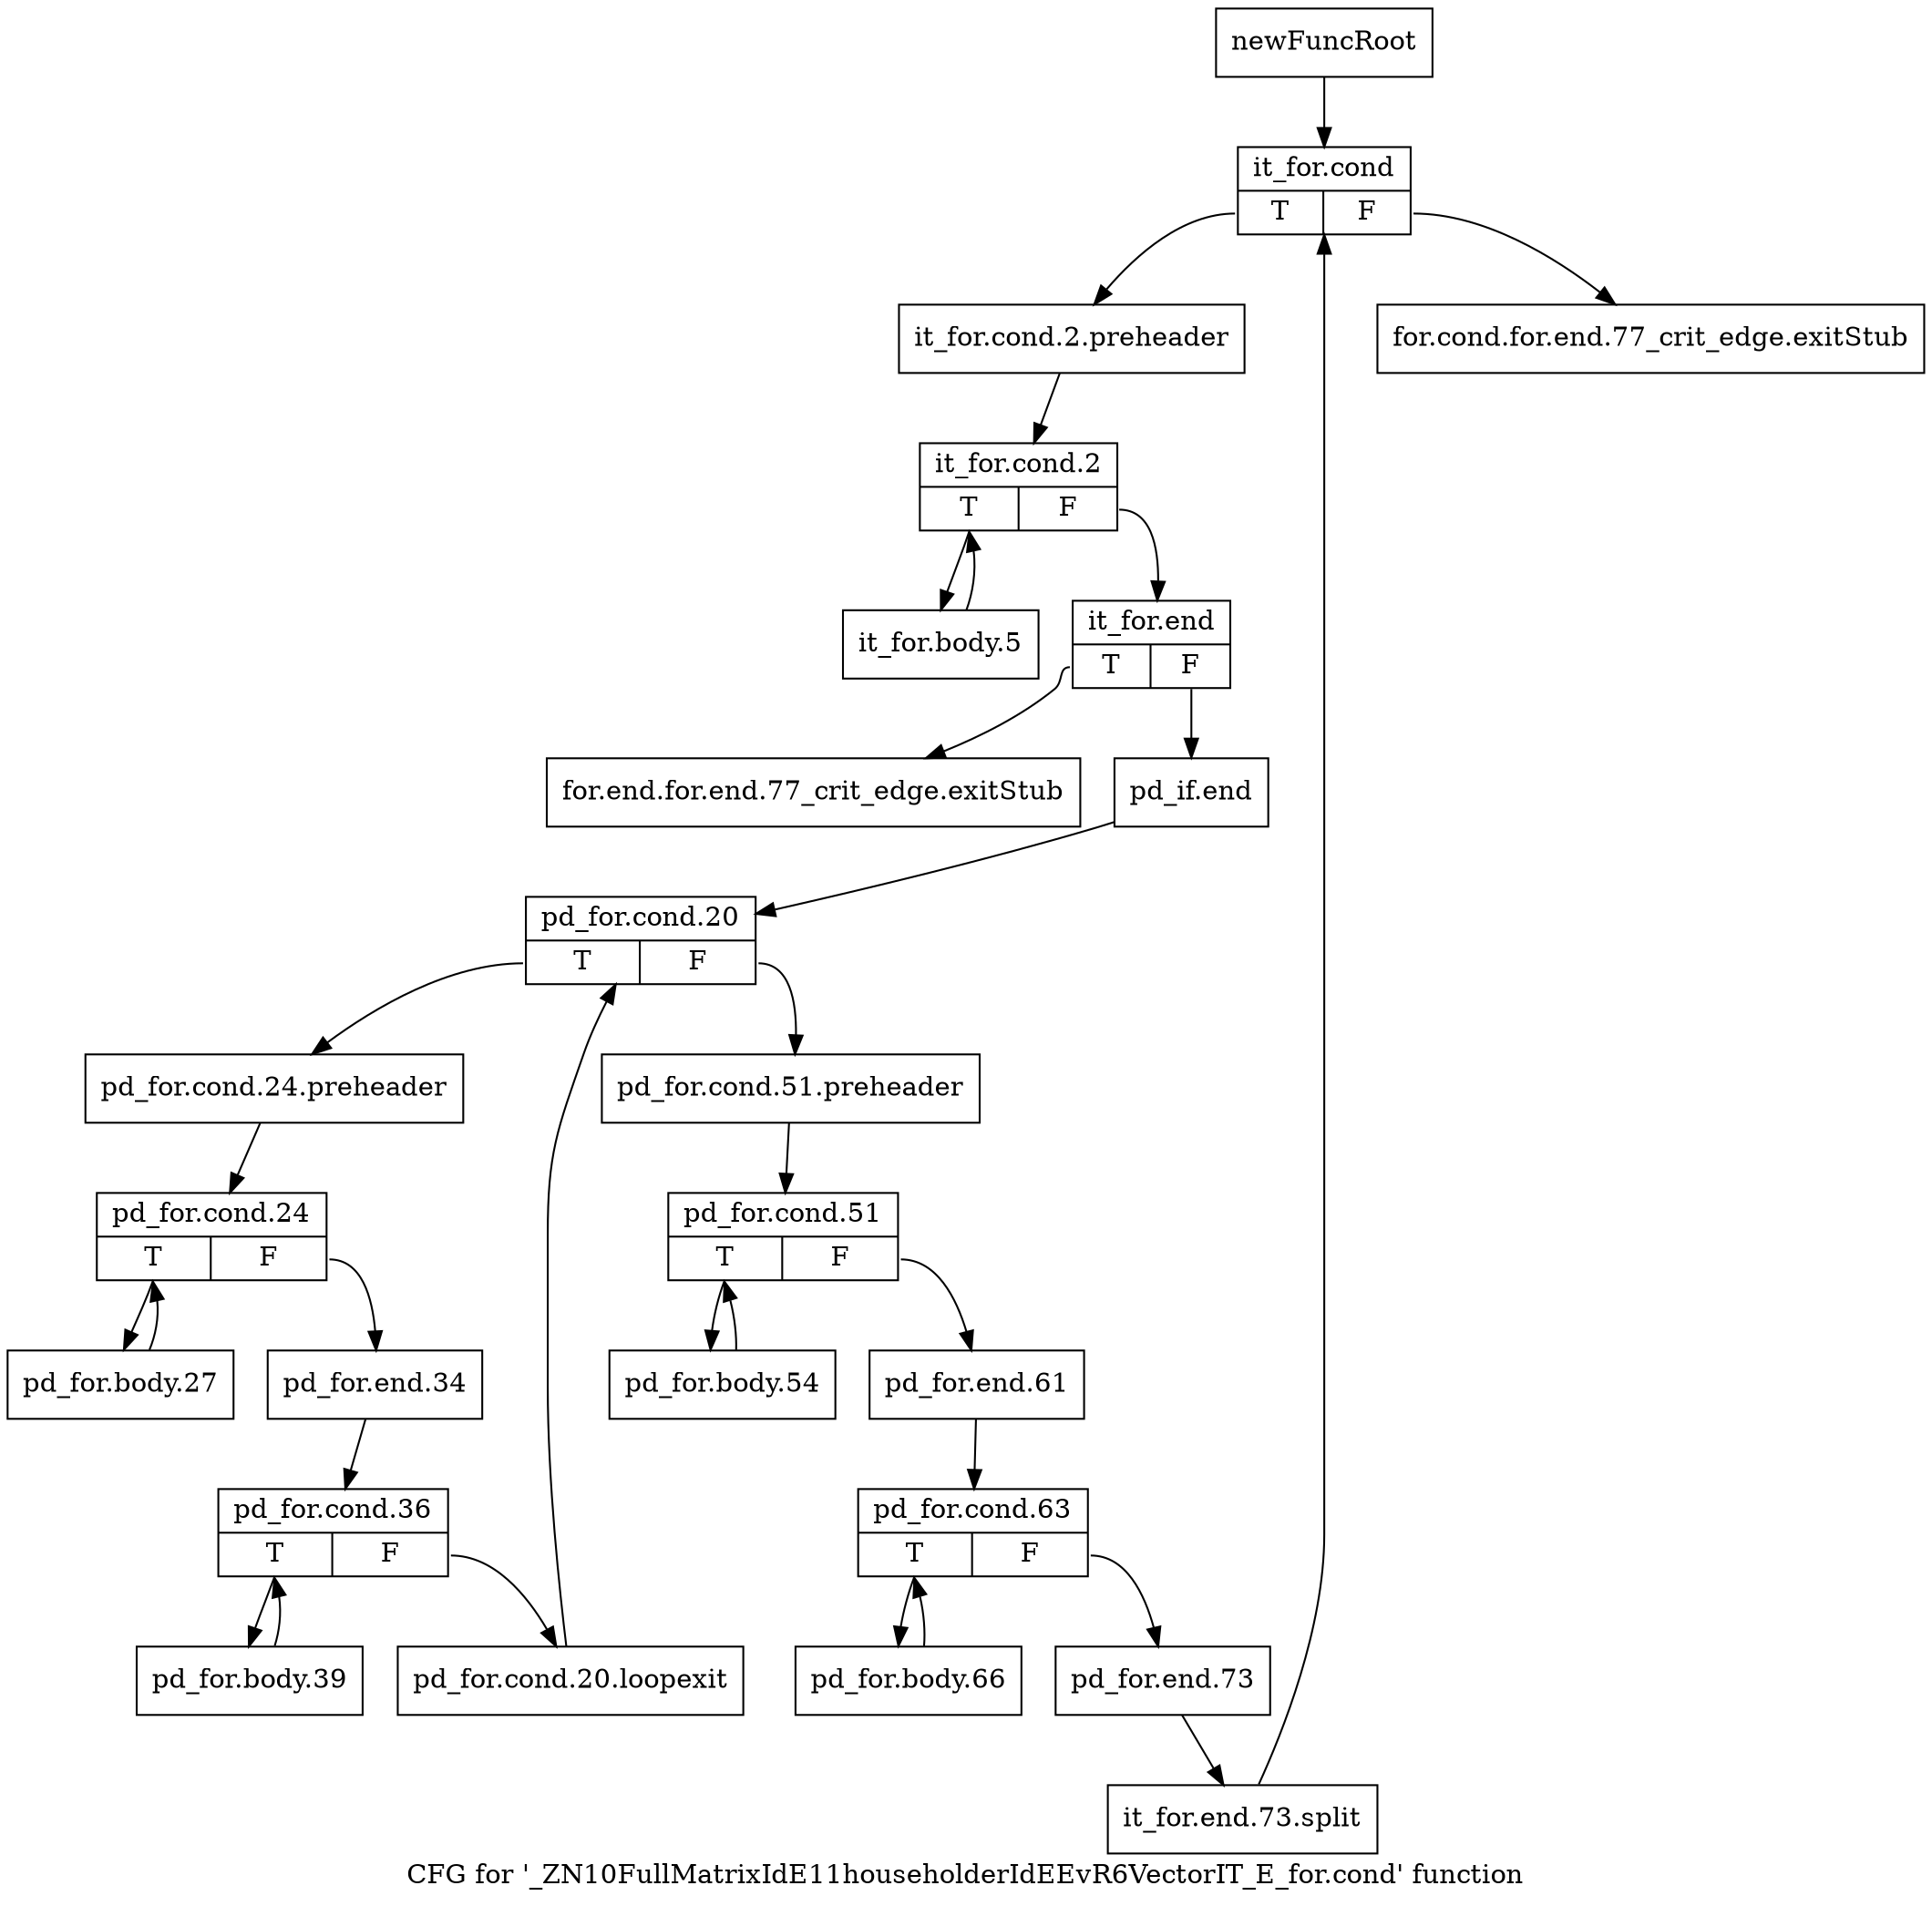 digraph "CFG for '_ZN10FullMatrixIdE11householderIdEEvR6VectorIT_E_for.cond' function" {
	label="CFG for '_ZN10FullMatrixIdE11householderIdEEvR6VectorIT_E_for.cond' function";

	Node0x92b4660 [shape=record,label="{newFuncRoot}"];
	Node0x92b4660 -> Node0x92b4bb0;
	Node0x92b4b10 [shape=record,label="{for.cond.for.end.77_crit_edge.exitStub}"];
	Node0x92b4b60 [shape=record,label="{for.end.for.end.77_crit_edge.exitStub}"];
	Node0x92b4bb0 [shape=record,label="{it_for.cond|{<s0>T|<s1>F}}"];
	Node0x92b4bb0:s0 -> Node0x92b4c00;
	Node0x92b4bb0:s1 -> Node0x92b4b10;
	Node0x92b4c00 [shape=record,label="{it_for.cond.2.preheader}"];
	Node0x92b4c00 -> Node0x92b4c50;
	Node0x92b4c50 [shape=record,label="{it_for.cond.2|{<s0>T|<s1>F}}"];
	Node0x92b4c50:s0 -> Node0x92b51f0;
	Node0x92b4c50:s1 -> Node0x92b4ca0;
	Node0x92b4ca0 [shape=record,label="{it_for.end|{<s0>T|<s1>F}}"];
	Node0x92b4ca0:s0 -> Node0x92b4b60;
	Node0x92b4ca0:s1 -> Node0x92b4cf0;
	Node0x92b4cf0 [shape=record,label="{pd_if.end}"];
	Node0x92b4cf0 -> Node0x92b4d40;
	Node0x92b4d40 [shape=record,label="{pd_for.cond.20|{<s0>T|<s1>F}}"];
	Node0x92b4d40:s0 -> Node0x92b4fc0;
	Node0x92b4d40:s1 -> Node0x92b4d90;
	Node0x92b4d90 [shape=record,label="{pd_for.cond.51.preheader}"];
	Node0x92b4d90 -> Node0x92b4de0;
	Node0x92b4de0 [shape=record,label="{pd_for.cond.51|{<s0>T|<s1>F}}"];
	Node0x92b4de0:s0 -> Node0x92b4f70;
	Node0x92b4de0:s1 -> Node0x92b4e30;
	Node0x92b4e30 [shape=record,label="{pd_for.end.61}"];
	Node0x92b4e30 -> Node0x92b4e80;
	Node0x92b4e80 [shape=record,label="{pd_for.cond.63|{<s0>T|<s1>F}}"];
	Node0x92b4e80:s0 -> Node0x92b4f20;
	Node0x92b4e80:s1 -> Node0x92b4ed0;
	Node0x92b4ed0 [shape=record,label="{pd_for.end.73}"];
	Node0x92b4ed0 -> Node0xb5793b0;
	Node0xb5793b0 [shape=record,label="{it_for.end.73.split}"];
	Node0xb5793b0 -> Node0x92b4bb0;
	Node0x92b4f20 [shape=record,label="{pd_for.body.66}"];
	Node0x92b4f20 -> Node0x92b4e80;
	Node0x92b4f70 [shape=record,label="{pd_for.body.54}"];
	Node0x92b4f70 -> Node0x92b4de0;
	Node0x92b4fc0 [shape=record,label="{pd_for.cond.24.preheader}"];
	Node0x92b4fc0 -> Node0x92b5010;
	Node0x92b5010 [shape=record,label="{pd_for.cond.24|{<s0>T|<s1>F}}"];
	Node0x92b5010:s0 -> Node0x92b51a0;
	Node0x92b5010:s1 -> Node0x92b5060;
	Node0x92b5060 [shape=record,label="{pd_for.end.34}"];
	Node0x92b5060 -> Node0x92b50b0;
	Node0x92b50b0 [shape=record,label="{pd_for.cond.36|{<s0>T|<s1>F}}"];
	Node0x92b50b0:s0 -> Node0x92b5150;
	Node0x92b50b0:s1 -> Node0x92b5100;
	Node0x92b5100 [shape=record,label="{pd_for.cond.20.loopexit}"];
	Node0x92b5100 -> Node0x92b4d40;
	Node0x92b5150 [shape=record,label="{pd_for.body.39}"];
	Node0x92b5150 -> Node0x92b50b0;
	Node0x92b51a0 [shape=record,label="{pd_for.body.27}"];
	Node0x92b51a0 -> Node0x92b5010;
	Node0x92b51f0 [shape=record,label="{it_for.body.5}"];
	Node0x92b51f0 -> Node0x92b4c50;
}
